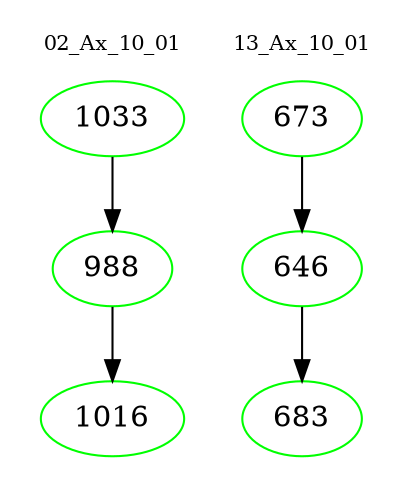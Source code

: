 digraph{
subgraph cluster_0 {
color = white
label = "02_Ax_10_01";
fontsize=10;
T0_1033 [label="1033", color="green"]
T0_1033 -> T0_988 [color="black"]
T0_988 [label="988", color="green"]
T0_988 -> T0_1016 [color="black"]
T0_1016 [label="1016", color="green"]
}
subgraph cluster_1 {
color = white
label = "13_Ax_10_01";
fontsize=10;
T1_673 [label="673", color="green"]
T1_673 -> T1_646 [color="black"]
T1_646 [label="646", color="green"]
T1_646 -> T1_683 [color="black"]
T1_683 [label="683", color="green"]
}
}
